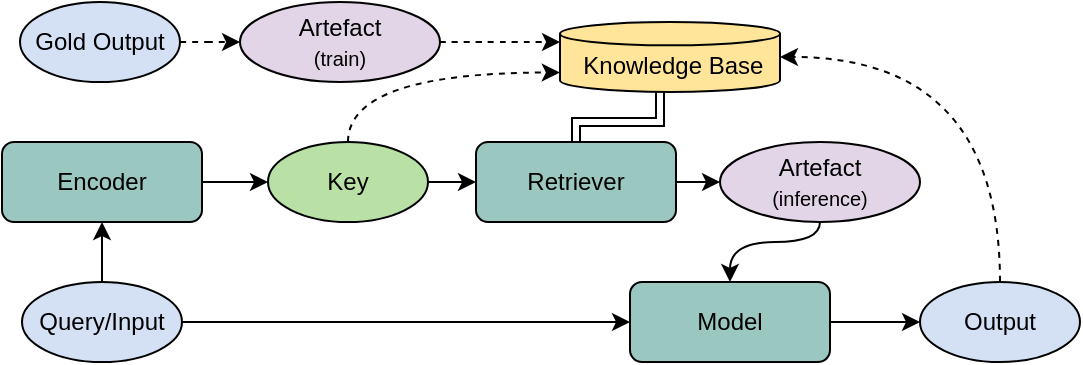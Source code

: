 <mxfile version="14.5.0" type="device"><diagram id="F-b08490Ex1pvy3hI41D" name="Page-1"><mxGraphModel dx="554" dy="281" grid="1" gridSize="10" guides="1" tooltips="1" connect="1" arrows="1" fold="1" page="1" pageScale="1" pageWidth="1654" pageHeight="1169" math="0" shadow="0"><root><mxCell id="0"/><mxCell id="1" parent="0"/><mxCell id="-in_NSqNhOOYC5xiGXW0-16" style="edgeStyle=orthogonalEdgeStyle;curved=1;rounded=0;orthogonalLoop=1;jettySize=auto;html=1;entryX=0.5;entryY=0;entryDx=0;entryDy=0;" edge="1" parent="1" source="-in_NSqNhOOYC5xiGXW0-2" target="-in_NSqNhOOYC5xiGXW0-14"><mxGeometry relative="1" as="geometry"><Array as="points"><mxPoint x="710" y="490"/><mxPoint x="665" y="490"/></Array></mxGeometry></mxCell><mxCell id="-in_NSqNhOOYC5xiGXW0-2" value="&lt;div&gt;Artefact&lt;/div&gt;&lt;div&gt;&lt;font style=&quot;font-size: 10px&quot;&gt;(inference)&lt;/font&gt;&lt;br&gt;&lt;/div&gt;" style="ellipse;whiteSpace=wrap;html=1;fillColor=#E1D5E7;" vertex="1" parent="1"><mxGeometry x="660" y="440" width="100" height="40" as="geometry"/></mxCell><mxCell id="-in_NSqNhOOYC5xiGXW0-47" style="edgeStyle=orthogonalEdgeStyle;curved=1;rounded=0;orthogonalLoop=1;jettySize=auto;html=1;entryX=0;entryY=0.286;entryDx=0;entryDy=0;entryPerimeter=0;dashed=1;" edge="1" parent="1" source="-in_NSqNhOOYC5xiGXW0-3" target="-in_NSqNhOOYC5xiGXW0-35"><mxGeometry relative="1" as="geometry"><mxPoint x="570" y="390" as="targetPoint"/></mxGeometry></mxCell><mxCell id="-in_NSqNhOOYC5xiGXW0-3" value="&lt;div&gt;Artefact&lt;/div&gt;&lt;div&gt;&lt;font style=&quot;font-size: 10px&quot;&gt;(train)&lt;/font&gt;&lt;br&gt;&lt;/div&gt;" style="ellipse;whiteSpace=wrap;html=1;fillColor=#E1D5E7;" vertex="1" parent="1"><mxGeometry x="420" y="370" width="100" height="40" as="geometry"/></mxCell><mxCell id="-in_NSqNhOOYC5xiGXW0-9" style="edgeStyle=orthogonalEdgeStyle;curved=1;rounded=0;orthogonalLoop=1;jettySize=auto;html=1;" edge="1" parent="1" source="-in_NSqNhOOYC5xiGXW0-7" target="-in_NSqNhOOYC5xiGXW0-8"><mxGeometry relative="1" as="geometry"/></mxCell><mxCell id="-in_NSqNhOOYC5xiGXW0-7" value="Encoder" style="rounded=1;whiteSpace=wrap;html=1;fillColor=#9AC7BF;" vertex="1" parent="1"><mxGeometry x="301" y="440" width="100" height="40" as="geometry"/></mxCell><mxCell id="-in_NSqNhOOYC5xiGXW0-34" style="edgeStyle=orthogonalEdgeStyle;curved=1;rounded=0;orthogonalLoop=1;jettySize=auto;html=1;dashed=1;exitX=0.5;exitY=0;exitDx=0;exitDy=0;entryX=-0.001;entryY=0.722;entryDx=0;entryDy=0;entryPerimeter=0;" edge="1" parent="1" source="-in_NSqNhOOYC5xiGXW0-8" target="-in_NSqNhOOYC5xiGXW0-35"><mxGeometry relative="1" as="geometry"><mxPoint x="510" y="440" as="sourcePoint"/><mxPoint x="579" y="398" as="targetPoint"/><Array as="points"><mxPoint x="474" y="405"/></Array></mxGeometry></mxCell><mxCell id="-in_NSqNhOOYC5xiGXW0-48" style="edgeStyle=orthogonalEdgeStyle;curved=1;rounded=0;orthogonalLoop=1;jettySize=auto;html=1;exitX=1;exitY=0.5;exitDx=0;exitDy=0;entryX=0;entryY=0.5;entryDx=0;entryDy=0;" edge="1" parent="1" source="-in_NSqNhOOYC5xiGXW0-8" target="-in_NSqNhOOYC5xiGXW0-43"><mxGeometry relative="1" as="geometry"/></mxCell><mxCell id="-in_NSqNhOOYC5xiGXW0-8" value="Key" style="ellipse;whiteSpace=wrap;html=1;fillColor=#B9E0A5;" vertex="1" parent="1"><mxGeometry x="434" y="440" width="80" height="40" as="geometry"/></mxCell><mxCell id="-in_NSqNhOOYC5xiGXW0-17" style="edgeStyle=orthogonalEdgeStyle;curved=1;rounded=0;orthogonalLoop=1;jettySize=auto;html=1;entryX=0;entryY=0.5;entryDx=0;entryDy=0;" edge="1" parent="1" source="-in_NSqNhOOYC5xiGXW0-11" target="-in_NSqNhOOYC5xiGXW0-14"><mxGeometry relative="1" as="geometry"/></mxCell><mxCell id="-in_NSqNhOOYC5xiGXW0-18" style="edgeStyle=orthogonalEdgeStyle;curved=1;rounded=0;orthogonalLoop=1;jettySize=auto;html=1;" edge="1" parent="1" source="-in_NSqNhOOYC5xiGXW0-11" target="-in_NSqNhOOYC5xiGXW0-7"><mxGeometry relative="1" as="geometry"/></mxCell><mxCell id="-in_NSqNhOOYC5xiGXW0-11" value="Query/Input" style="ellipse;whiteSpace=wrap;html=1;fillColor=#D4E1F5;" vertex="1" parent="1"><mxGeometry x="311" y="510" width="80" height="40" as="geometry"/></mxCell><mxCell id="-in_NSqNhOOYC5xiGXW0-20" style="edgeStyle=orthogonalEdgeStyle;curved=1;rounded=0;orthogonalLoop=1;jettySize=auto;html=1;" edge="1" parent="1" source="-in_NSqNhOOYC5xiGXW0-14" target="-in_NSqNhOOYC5xiGXW0-19"><mxGeometry relative="1" as="geometry"/></mxCell><mxCell id="-in_NSqNhOOYC5xiGXW0-14" value="Model" style="rounded=1;whiteSpace=wrap;html=1;fillColor=#9AC7BF;" vertex="1" parent="1"><mxGeometry x="615" y="510" width="100" height="40" as="geometry"/></mxCell><mxCell id="-in_NSqNhOOYC5xiGXW0-41" style="edgeStyle=orthogonalEdgeStyle;curved=1;rounded=0;orthogonalLoop=1;jettySize=auto;html=1;entryX=1;entryY=0.5;entryDx=0;entryDy=0;entryPerimeter=0;dashed=1;" edge="1" parent="1" source="-in_NSqNhOOYC5xiGXW0-19" target="-in_NSqNhOOYC5xiGXW0-35"><mxGeometry relative="1" as="geometry"><Array as="points"><mxPoint x="800" y="398"/></Array></mxGeometry></mxCell><mxCell id="-in_NSqNhOOYC5xiGXW0-19" value="Output" style="ellipse;whiteSpace=wrap;html=1;fillColor=#D4E1F5;" vertex="1" parent="1"><mxGeometry x="760" y="510" width="80" height="40" as="geometry"/></mxCell><mxCell id="-in_NSqNhOOYC5xiGXW0-29" style="edgeStyle=orthogonalEdgeStyle;curved=1;rounded=0;orthogonalLoop=1;jettySize=auto;html=1;entryX=0;entryY=0.5;entryDx=0;entryDy=0;dashed=1;" edge="1" parent="1" source="-in_NSqNhOOYC5xiGXW0-23" target="-in_NSqNhOOYC5xiGXW0-3"><mxGeometry relative="1" as="geometry"/></mxCell><mxCell id="-in_NSqNhOOYC5xiGXW0-23" value="Gold Output" style="ellipse;whiteSpace=wrap;html=1;fillColor=#D4E1F5;" vertex="1" parent="1"><mxGeometry x="310" y="370" width="80" height="40" as="geometry"/></mxCell><mxCell id="-in_NSqNhOOYC5xiGXW0-49" style="edgeStyle=orthogonalEdgeStyle;curved=1;rounded=0;orthogonalLoop=1;jettySize=auto;html=1;entryX=0.5;entryY=0;entryDx=0;entryDy=0;shape=link;" edge="1" parent="1" source="-in_NSqNhOOYC5xiGXW0-35" target="-in_NSqNhOOYC5xiGXW0-43"><mxGeometry relative="1" as="geometry"><Array as="points"><mxPoint x="630" y="430"/><mxPoint x="588" y="430"/></Array></mxGeometry></mxCell><mxCell id="-in_NSqNhOOYC5xiGXW0-35" value="&lt;font style=&quot;font-size: 12px&quot;&gt;&amp;nbsp;K&lt;/font&gt;nowledge Base&lt;font style=&quot;font-size: 24px&quot;&gt; &lt;/font&gt;" style="strokeWidth=1;html=1;shape=mxgraph.flowchart.database;whiteSpace=wrap;fillColor=#FFE599;" vertex="1" parent="1"><mxGeometry x="580" y="380" width="110" height="35" as="geometry"/></mxCell><mxCell id="-in_NSqNhOOYC5xiGXW0-44" style="edgeStyle=orthogonalEdgeStyle;curved=1;rounded=0;orthogonalLoop=1;jettySize=auto;html=1;" edge="1" parent="1" source="-in_NSqNhOOYC5xiGXW0-43" target="-in_NSqNhOOYC5xiGXW0-2"><mxGeometry relative="1" as="geometry"/></mxCell><mxCell id="-in_NSqNhOOYC5xiGXW0-43" value="Retriever" style="rounded=1;whiteSpace=wrap;html=1;fillColor=#9AC7BF;" vertex="1" parent="1"><mxGeometry x="538" y="440" width="100" height="40" as="geometry"/></mxCell></root></mxGraphModel></diagram></mxfile>